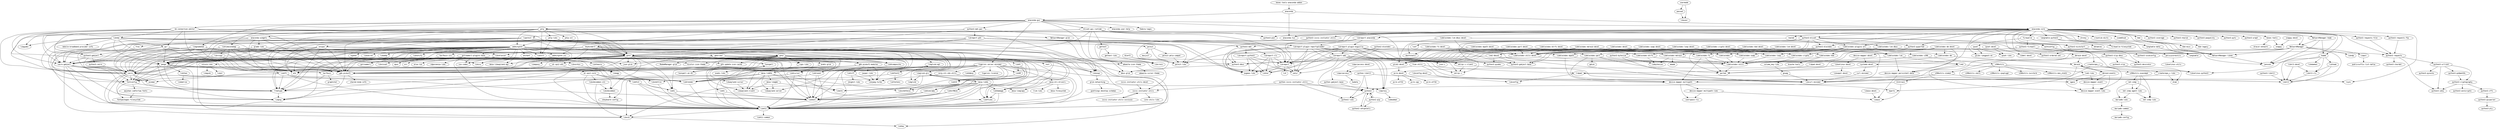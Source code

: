 strict digraph G {
node [fontname=monospace];
  "aajohan-comfortaa-fonts" -> "fontpackages-filesystem";
  "adwaita-icon-theme" -> "adwaita-cursor-theme";
  "anaconda" -> "anaconda-core";
  "anaconda" -> "anaconda-gui";
  "anaconda" -> "anaconda-tui";
  "anaconda-core" -> "anaconda-tui";
  "anaconda-core" -> "authconfig";
  "anaconda-core" -> "chrony";
  "anaconda-core" -> "cracklib-dicts";
  "anaconda-core" -> "createrepo_c";
  "anaconda-core" -> "firewalld";
  "anaconda-core" -> "glibc-langpack-en";
  "anaconda-core" -> "isomd5sum";
  "anaconda-core" -> "kbd";
  "anaconda-core" -> "kexec-tools";
  "anaconda-core" -> "langtable-data";
  "anaconda-core" -> "langtable-python3";
  "anaconda-core" -> "libblockdev-plugins-all";
  "anaconda-core" -> "libreport-anaconda";
  "anaconda-core" -> "libselinux-python3";
  "anaconda-core" -> "NetworkManager";
  "anaconda-core" -> "NetworkManager-libnm";
  "anaconda-core" -> "NetworkManager-team";
  "anaconda-core" -> "parted";
  "anaconda-core" -> "python3-blivet";
  "anaconda-core" -> "python3-blockdev";
  "anaconda-core" -> "python3-coverage";
  "anaconda-core" -> "python3-dbus";
  "anaconda-core" -> "python3-iscsi-initiator-utils";
  "anaconda-core" -> "python3-kickstart";
  "anaconda-core" -> "python3-meh";
  "anaconda-core" -> "python3-ntplib";
  "anaconda-core" -> "python3-ordered-set";
  "anaconda-core" -> "python3-pid";
  "anaconda-core" -> "python3-pwquality";
  "anaconda-core" -> "python3-pyparted";
  "anaconda-core" -> "python3-pytz";
  "anaconda-core" -> "python3-requests";
  "anaconda-core" -> "python3-requests-file";
  "anaconda-core" -> "python3-requests-ftp";
  "anaconda-core" -> "python3-wrapt";
  "anaconda-core" -> "realmd";
  "anaconda-core" -> "rsync";
  "anaconda-core" -> "teamd";
  "anaconda-gui" -> "adwaita-icon-theme";
  "anaconda-gui" -> "anaconda-core";
  "anaconda-gui" -> "anaconda-user-help";
  "anaconda-gui" -> "anaconda-widgets";
  "anaconda-gui" -> "blivet-gui-runtime";
  "anaconda-gui" -> "fedora-logos";
  "anaconda-gui" -> "keybinder3";
  "anaconda-gui" -> "libgnomekbd";
  "anaconda-gui" -> "libtimezonemap";
  "anaconda-gui" -> "libxklavier";
  "anaconda-gui" -> "nm-connection-editor";
  "anaconda-gui" -> "python3-gobject-base";
  "anaconda-gui" -> "python3-meh-gui";
  "anaconda-gui" -> "tigervnc-server-minimal";
  "anaconda-gui" -> "yelp";
  "anaconda-tui" -> "anaconda-core";
  "anaconda-widgets" -> "atk";
  "anaconda-widgets" -> "cairo";
  "anaconda-widgets" -> "cairo-gobject";
  "anaconda-widgets" -> "gdk-pixbuf2";
  "anaconda-widgets" -> "glade-libs";
  "anaconda-widgets" -> "gtk3";
  "anaconda-widgets" -> "libxklavier";
  "anaconda-widgets" -> "pango";
  "at-spi2-atk" -> "atk";
  "at-spi2-atk" -> "at-spi2-core";
  "at-spi2-core" -> "libX11";
  "at-spi2-core" -> "libXi";
  "at-spi2-core" -> "libxkbcommon";
  "at-spi2-core" -> "libxkbcommon-x11";
  "at-spi2-core" -> "libXtst";
  "authconfig" -> "policycoreutils";
  "authconfig" -> "python3-sssdconfig";
  "avahi-glib" -> "avahi-libs";
  "blivet-gui-runtime" -> "adwaita-icon-theme";
  "blivet-gui-runtime" -> "gettext";
  "blivet-gui-runtime" -> "gtk3";
  "blivet-gui-runtime" -> "libreport";
  "blivet-gui-runtime" -> "lxpolkit";
  "blivet-gui-runtime" -> "python3-blivet";
  "blivet-gui-runtime" -> "python3-gobject";
  "blivet-gui-runtime" -> "python3-pid";
  "blktrace" -> "libaio";
  "blktrace" -> "python2";
  "cairo" -> "fontconfig";
  "cairo" -> "freetype";
  "cairo-gobject" -> "cairo";
  "cairo-gobject" -> "fontconfig";
  "cairo-gobject" -> "freetype";
  "cairo-gobject" -> "libpng";
  "cairo-gobject" -> "libX11";
  "cairo-gobject" -> "libxcb";
  "cairo-gobject" -> "libXext";
  "cairo-gobject" -> "libXrender";
  "cairo-gobject" -> "pixman";
  "cairo" -> "libpng";
  "cairo" -> "libX11";
  "cairo" -> "libxcb";
  "cairo" -> "libXext";
  "cairo" -> "libXrender";
  "cairo" -> "pixman";
  "colord-libs" -> "lcms2";
  "colord-libs" -> "libgusb";
  "createrepo_c" -> "createrepo_c-libs";
  "createrepo_c" -> "drpm";
  "createrepo_c" -> "libcurl-minimal";
  "createrepo_c-libs" -> "drpm";
  "createrepo_c-libs" -> "libcurl-minimal";
  "cups-libs" -> "avahi-libs";
  "curl-minimal" -> "libcurl-minimal";
  "device-mapper-devel" -> "libselinux-devel";
  "device-mapper-devel" -> "systemd-devel";
  "device-mapper-event" -> "device-mapper-event-libs";
  "device-mapper-multipath" -> "device-mapper-multipath-libs";
  "device-mapper-multipath" -> "kpartx";
  "device-mapper-multipath-libs" -> "libaio";
  "device-mapper-multipath-libs" -> "userspace-rcu";
  "device-mapper-multipath" -> "userspace-rcu";
  "device-mapper-persistent-data" -> "libaio";
  "dmraid-devel" -> "dmraid";
  "dmraid-devel" -> "sgpio";
  "dmraid" -> "device-mapper-event-libs";
  "dmraid" -> "dmraid-events";
  "dmraid-events" -> "device-mapper-event";
  "dmraid-events" -> "device-mapper-event-libs";
  "dmraid-events" -> "dmraid";
  "dmraid-events" -> "sgpio";
  "dmraid" -> "kpartx";
  "enchant" -> "hunspell";
  "fcoe-utils" -> "device-mapper-multipath";
  "fcoe-utils" -> "libpciaccess";
  "fcoe-utils" -> "lldpad";
  "firewalld" -> "ebtables";
  "firewalld" -> "firewalld-filesystem";
  "firewalld" -> "ipset";
  "firewalld" -> "python3-firewall";
  "fontconfig" -> "aajohan-comfortaa-fonts";
  "fontconfig" -> "fontpackages-filesystem";
  "fontconfig" -> "freetype";
  "freetype" -> "libpng";
  "fros" -> "python3-gobject";
  "GConf2" -> "dbus-glib";
  "GConf2" -> "polkit-libs";
  "gcr" -> "atk";
  "gcr" -> "cairo";
  "gcr" -> "cairo-gobject";
  "gcr" -> "gdk-pixbuf2";
  "gcr" -> "gtk3";
  "gcr" -> "pango";
  "gdk-pixbuf2" -> "libpng";
  "gdk-pixbuf2-modules" -> "gdk-pixbuf2";
  "gdk-pixbuf2-modules" -> "jasper-libs";
  "gdk-pixbuf2-modules" -> "libjpeg-turbo";
  "gdk-pixbuf2-modules" -> "libpng";
  "gdk-pixbuf2-modules" -> "libtiff";
  "gdk-pixbuf2" -> "shared-mime-info";
  "geoclue2" -> "avahi-glib";
  "geoclue2" -> "avahi-libs";
  "geoclue2" -> "json-glib";
  "geoclue2" -> "libsoup";
  "geoclue2" -> "ModemManager-glib";
  "gettext" -> "gettext-libs";
  "gettext" -> "libcroco";
  "gettext-libs" -> "libcroco";
  "glade-libs" -> "cairo";
  "glade-libs" -> "gdk-pixbuf2";
  "glade-libs" -> "gtk3";
  "glade-libs" -> "pango";
  "glib2-devel" -> "pcre-devel";
  "glib-networking" -> "gsettings-desktop-schemas";
  "glib-networking" -> "libproxy";
  "gnupg" -> "libcurl-minimal";
  "gstreamer1-plugins-base" -> "alsa-lib";
  "gstreamer1-plugins-base" -> "cairo";
  "gstreamer1-plugins-base" -> "cdparanoia-libs";
  "gstreamer1-plugins-base" -> "gstreamer1";
  "gstreamer1-plugins-base" -> "iso-codes";
  "gstreamer1-plugins-base" -> "libogg";
  "gstreamer1-plugins-base" -> "libtheora";
  "gstreamer1-plugins-base" -> "libvisual";
  "gstreamer1-plugins-base" -> "libvorbis";
  "gstreamer1-plugins-base" -> "libX11";
  "gstreamer1-plugins-base" -> "libXext";
  "gstreamer1-plugins-base" -> "libXv";
  "gstreamer1-plugins-base" -> "opus";
  "gstreamer1-plugins-base" -> "orc";
  "gstreamer1-plugins-base" -> "pango";
  "gtk2" -> "atk";
  "gtk2" -> "cairo";
  "gtk2" -> "cups-libs";
  "gtk2" -> "fontconfig";
  "gtk2" -> "freetype";
  "gtk2" -> "gdk-pixbuf2";
  "gtk2" -> "gdk-pixbuf2-modules";
  "gtk2" -> "gtk-update-icon-cache";
  "gtk2" -> "hicolor-icon-theme";
  "gtk2" -> "libX11";
  "gtk2" -> "libXcomposite";
  "gtk2" -> "libXcursor";
  "gtk2" -> "libXdamage";
  "gtk2" -> "libXext";
  "gtk2" -> "libXfixes";
  "gtk2" -> "libXi";
  "gtk2" -> "libXinerama";
  "gtk2" -> "libXrandr";
  "gtk2" -> "libXrender";
  "gtk2" -> "pango";
  "gtk3" -> "adwaita-icon-theme";
  "gtk3" -> "atk";
  "gtk3" -> "at-spi2-atk";
  "gtk3" -> "cairo";
  "gtk3" -> "cairo-gobject";
  "gtk3" -> "colord-libs";
  "gtk3" -> "cups-libs";
  "gtk3" -> "fontconfig";
  "gtk3" -> "freetype";
  "gtk3" -> "gdk-pixbuf2";
  "gtk3" -> "gdk-pixbuf2-modules";
  "gtk3" -> "gtk-update-icon-cache";
  "gtk3" -> "hicolor-icon-theme";
  "gtk3" -> "json-glib";
  "gtk3" -> "libepoxy";
  "gtk3" -> "libwayland-client";
  "gtk3" -> "libwayland-cursor";
  "gtk3" -> "libX11";
  "gtk3" -> "libXcomposite";
  "gtk3" -> "libXcursor";
  "gtk3" -> "libXdamage";
  "gtk3" -> "libXext";
  "gtk3" -> "libXfixes";
  "gtk3" -> "libXi";
  "gtk3" -> "libXinerama";
  "gtk3" -> "libxkbcommon";
  "gtk3" -> "libXrandr";
  "gtk3" -> "mesa-libwayland-egl";
  "gtk3" -> "pango";
  "gtk3" -> "rest";
  "gtk-update-icon-cache" -> "gdk-pixbuf2";
  "harfbuzz" -> "freetype";
  "harfbuzz" -> "graphite2";
  "harfbuzz-icu" -> "harfbuzz";
  "harfbuzz-icu" -> "libicu";
  "hunspell-en-US" -> "hunspell";
  "hunspell" -> "hunspell-en-US";
  "ipset-devel" -> "ipset-libs";
  "ipset-devel" -> "libmnl-devel";
  "ipset" -> "glibc-langpack-en";
  "ipset" -> "ipset-libs";
  "iscsi-initiator-utils-devel" -> "iscsi-initiator-utils";
  "iscsi-initiator-utils" -> "iscsi-initiator-utils-iscsiuio";
  "iscsi-initiator-utils-iscsiuio" -> "iscsi-initiator-utils";
  "iscsi-initiator-utils" -> "isns-utils-libs";
  "jasper-libs" -> "libjpeg-turbo";
  "kbd" -> "kbd-legacy";
  "kbd" -> "kbd-misc";
  "kexec-tools-anaconda-addon" -> "anaconda";
  "kexec-tools" -> "dracut-network";
  "kexec-tools" -> "snappy";
  "keybinder3" -> "atk";
  "keybinder3" -> "cairo";
  "keybinder3" -> "cairo-gobject";
  "keybinder3" -> "gdk-pixbuf2";
  "keybinder3" -> "gtk3";
  "keybinder3" -> "libX11";
  "keybinder3" -> "libXext";
  "keybinder3" -> "libXrender";
  "keybinder3" -> "pango";
  "langtable-data" -> "langtable";
  "langtable-python3" -> "langtable";
  "langtable-python3" -> "langtable-data";
  "libaio-devel" -> "libaio";
  "libblockdev-btrfs-devel" -> "glib2-devel";
  "libblockdev-btrfs-devel" -> "libblockdev-btrfs";
  "libblockdev-btrfs-devel" -> "libblockdev-utils-devel";
  "libblockdev-btrfs" -> "libblockdev-utils";
  "libblockdev-btrfs" -> "libbytesize";
  "libblockdev-crypto-devel" -> "glib2-devel";
  "libblockdev-crypto-devel" -> "libblockdev-crypto";
  "libblockdev-crypto" -> "libblockdev-utils";
  "libblockdev-crypto" -> "volume_key-libs";
  "libblockdev-devel" -> "glib2-devel";
  "libblockdev-devel" -> "libblockdev";
  "libblockdev-dm-devel" -> "device-mapper-devel";
  "libblockdev-dm-devel" -> "dmraid-devel";
  "libblockdev-dm-devel" -> "glib2-devel";
  "libblockdev-dm-devel" -> "libblockdev-dm";
  "libblockdev-dm-devel" -> "libblockdev-utils-devel";
  "libblockdev-dm-devel" -> "systemd-devel";
  "libblockdev-dm" -> "dmraid";
  "libblockdev-dm" -> "libblockdev-utils";
  "libblockdev-fs-devel" -> "dosfstools";
  "libblockdev-fs-devel" -> "glib2-devel";
  "libblockdev-fs-devel" -> "libblockdev-fs";
  "libblockdev-fs-devel" -> "libblockdev-utils-devel";
  "libblockdev-fs" -> "device-mapper-multipath";
  "libblockdev-fs" -> "libblockdev-utils";
  "libblockdev-fs" -> "parted";
  "libblockdev-kbd" -> "bcache-tools";
  "libblockdev-kbd-devel" -> "glib2-devel";
  "libblockdev-kbd-devel" -> "libblockdev-kbd";
  "libblockdev-kbd-devel" -> "libblockdev-utils-devel";
  "libblockdev-kbd" -> "libblockdev-utils";
  "libblockdev" -> "libblockdev-utils";
  "libblockdev-loop-devel" -> "glib2-devel";
  "libblockdev-loop-devel" -> "libblockdev-loop";
  "libblockdev-loop-devel" -> "libblockdev-utils-devel";
  "libblockdev-loop" -> "libblockdev-utils";
  "libblockdev-lvm-dbus-devel" -> "glib2-devel";
  "libblockdev-lvm-dbus-devel" -> "libblockdev-lvm-dbus";
  "libblockdev-lvm-dbus-devel" -> "libblockdev-utils-devel";
  "libblockdev-lvm-dbus" -> "device-mapper-persistent-data";
  "libblockdev-lvm-dbus" -> "libblockdev-utils";
  "libblockdev-lvm-dbus" -> "lvm2-dbusd";
  "libblockdev-lvm-devel" -> "glib2-devel";
  "libblockdev-lvm-devel" -> "libblockdev-lvm";
  "libblockdev-lvm-devel" -> "libblockdev-utils-devel";
  "libblockdev-lvm" -> "device-mapper-persistent-data";
  "libblockdev-lvm" -> "libblockdev-utils";
  "libblockdev-lvm" -> "lvm2";
  "libblockdev-mdraid-devel" -> "glib2-devel";
  "libblockdev-mdraid-devel" -> "libblockdev-mdraid";
  "libblockdev-mdraid-devel" -> "libblockdev-utils-devel";
  "libblockdev-mdraid" -> "libblockdev-utils";
  "libblockdev-mdraid" -> "libbytesize";
  "libblockdev-mdraid" -> "mdadm";
  "libblockdev-mpath-devel" -> "glib2-devel";
  "libblockdev-mpath-devel" -> "libblockdev-mpath";
  "libblockdev-mpath-devel" -> "libblockdev-utils-devel";
  "libblockdev-mpath" -> "device-mapper-multipath";
  "libblockdev-mpath" -> "libblockdev-utils";
  "libblockdev-part-devel" -> "glib2-devel";
  "libblockdev-part-devel" -> "libblockdev-part";
  "libblockdev-part-devel" -> "libblockdev-utils-devel";
  "libblockdev-part" -> "device-mapper-multipath";
  "libblockdev-part" -> "gdisk";
  "libblockdev-part" -> "libblockdev-utils";
  "libblockdev-part" -> "parted";
  "libblockdev-plugins-all" -> "libblockdev";
  "libblockdev-plugins-all" -> "libblockdev-btrfs";
  "libblockdev-plugins-all" -> "libblockdev-crypto";
  "libblockdev-plugins-all" -> "libblockdev-dm";
  "libblockdev-plugins-all" -> "libblockdev-fs";
  "libblockdev-plugins-all" -> "libblockdev-kbd";
  "libblockdev-plugins-all" -> "libblockdev-loop";
  "libblockdev-plugins-all" -> "libblockdev-lvm";
  "libblockdev-plugins-all" -> "libblockdev-mdraid";
  "libblockdev-plugins-all" -> "libblockdev-mpath";
  "libblockdev-plugins-all" -> "libblockdev-part";
  "libblockdev-plugins-all" -> "libblockdev-s390";
  "libblockdev-plugins-all" -> "libblockdev-swap";
  "libblockdev-s390" -> "libblockdev-utils";
  "libblockdev-s390" -> "s390utils";
  "libblockdev-swap-devel" -> "glib2-devel";
  "libblockdev-swap-devel" -> "libblockdev-swap";
  "libblockdev-swap-devel" -> "libblockdev-utils-devel";
  "libblockdev-swap" -> "libblockdev-utils";
  "libblockdev-utils-devel" -> "glib2-devel";
  "libblockdev-utils-devel" -> "libblockdev-utils";
  "libblockdev-utils" -> "parted";
  "libconfig-devel" -> "libconfig";
  "libglvnd-egl" -> "libglvnd";
  "libglvnd-egl" -> "mesa-libEGL";
  "libglvnd-glx" -> "libglvnd";
  "libglvnd-glx" -> "libX11";
  "libglvnd-glx" -> "libXext";
  "libglvnd-glx" -> "mesa-libGL";
  "libgnomekbd" -> "atk";
  "libgnomekbd" -> "cairo";
  "libgnomekbd" -> "cairo-gobject";
  "libgnomekbd" -> "gdk-pixbuf2";
  "libgnomekbd" -> "gtk3";
  "libgnomekbd" -> "libX11";
  "libgnomekbd" -> "libxklavier";
  "libgnomekbd" -> "pango";
  "libnl3-cli" -> "libnl3";
  "libnl3-devel" -> "libnl3";
  "libnl3-devel" -> "libnl3-cli";
  "libnma" -> "atk";
  "libnma" -> "cairo";
  "libnma" -> "cairo-gobject";
  "libnma" -> "gcr";
  "libnma" -> "gdk-pixbuf2";
  "libnma" -> "gtk3";
  "libnma" -> "libgudev";
  "libnma" -> "mobile-broadband-provider-info";
  "libnma" -> "NetworkManager-libnm";
  "libnma" -> "pango";
  "libnotify" -> "gdk-pixbuf2";
  "libpciaccess-devel" -> "libpciaccess";
  "libpciaccess" -> "hwdata";
  "libproxy" -> "libmodman";
  "libpsl" -> "publicsuffix-list-dafsa";
  "libreport-anaconda" -> "libreport";
  "libreport-anaconda" -> "libreport-plugin-bugzilla";
  "libreport-anaconda" -> "libreport-plugin-reportuploader";
  "libreport" -> "augeas-libs";
  "libreport-cli" -> "augeas-libs";
  "libreport-cli" -> "libreport";
  "libreport-cli" -> "libtar";
  "libreport-cli" -> "satyr";
  "libreport-gtk" -> "atk";
  "libreport-gtk" -> "augeas-libs";
  "libreport-gtk" -> "cairo";
  "libreport-gtk" -> "cairo-gobject";
  "libreport-gtk" -> "fros";
  "libreport-gtk" -> "gdk-pixbuf2";
  "libreport-gtk" -> "gtk3";
  "libreport-gtk" -> "libreport";
  "libreport-gtk" -> "libreport-plugin-reportuploader";
  "libreport-gtk" -> "libtar";
  "libreport-gtk" -> "pango";
  "libreport-gtk" -> "satyr";
  "libreport" -> "libtar";
  "libreport" -> "lz4";
  "libreport-plugin-bugzilla" -> "augeas-libs";
  "libreport-plugin-bugzilla" -> "json-c";
  "libreport-plugin-bugzilla" -> "libcurl-minimal";
  "libreport-plugin-bugzilla" -> "libproxy";
  "libreport-plugin-bugzilla" -> "libreport";
  "libreport-plugin-bugzilla" -> "libreport-web";
  "libreport-plugin-bugzilla" -> "libtar";
  "libreport-plugin-bugzilla" -> "satyr";
  "libreport-plugin-bugzilla" -> "xmlrpc-c";
  "libreport-plugin-bugzilla" -> "xmlrpc-c-client";
  "libreport-plugin-reportuploader" -> "augeas-libs";
  "libreport-plugin-reportuploader" -> "json-c";
  "libreport-plugin-reportuploader" -> "libcurl-minimal";
  "libreport-plugin-reportuploader" -> "libproxy";
  "libreport-plugin-reportuploader" -> "libreport";
  "libreport-plugin-reportuploader" -> "libreport-web";
  "libreport-plugin-reportuploader" -> "libtar";
  "libreport-plugin-reportuploader" -> "satyr";
  "libreport-plugin-reportuploader" -> "xmlrpc-c";
  "libreport-plugin-reportuploader" -> "xmlrpc-c-client";
  "libreport-python3" -> "augeas-libs";
  "libreport-python3" -> "libreport";
  "libreport-python3" -> "libtar";
  "libreport-python3" -> "satyr";
  "libreport" -> "satyr";
  "libreport-web" -> "augeas-libs";
  "libreport-web" -> "json-c";
  "libreport-web" -> "libcurl-minimal";
  "libreport-web" -> "libproxy";
  "libreport-web" -> "libreport";
  "libreport-web" -> "libtar";
  "libreport-web" -> "satyr";
  "libreport-web" -> "xmlrpc-c";
  "libreport-web" -> "xmlrpc-c-client";
  "librsvg2" -> "cairo";
  "librsvg2" -> "gdk-pixbuf2";
  "librsvg2" -> "libcroco";
  "librsvg2" -> "libpng";
  "librsvg2" -> "pango";
  "libselinux-devel" -> "libsepol-devel";
  "libselinux-devel" -> "pcre-devel";
  "libSM" -> "libICE";
  "libsoup" -> "glib-networking";
  "libteam" -> "libnl3";
  "libteam" -> "libnl3-cli";
  "libthai" -> "libdatrie";
  "libtheora" -> "libogg";
  "libtiff" -> "jbigkit-libs";
  "libtiff" -> "libjpeg-turbo";
  "libtimezonemap" -> "atk";
  "libtimezonemap" -> "cairo";
  "libtimezonemap" -> "cairo-gobject";
  "libtimezonemap" -> "gdk-pixbuf2";
  "libtimezonemap" -> "gtk3";
  "libtimezonemap" -> "json-glib";
  "libtimezonemap" -> "librsvg2";
  "libtimezonemap" -> "libsoup";
  "libtimezonemap" -> "pango";
  "libvorbis" -> "libogg";
  "libwayland-cursor" -> "libwayland-client";
  "libX11" -> "libX11-common";
  "libX11" -> "libxcb";
  "libxcb" -> "libXau";
  "libXcomposite" -> "libX11";
  "libXcursor" -> "libX11";
  "libXcursor" -> "libXfixes";
  "libXcursor" -> "libXrender";
  "libXdamage" -> "libX11";
  "libXdamage" -> "libXfixes";
  "libXext" -> "libX11";
  "libXfixes" -> "libX11";
  "libXfont2" -> "freetype";
  "libXfont2" -> "libfontenc";
  "libXft" -> "fontconfig";
  "libXft" -> "freetype";
  "libXft" -> "libX11";
  "libXft" -> "libXrender";
  "libXi" -> "libX11";
  "libXi" -> "libXext";
  "libXinerama" -> "libX11";
  "libXinerama" -> "libXext";
  "libxkbcommon-x11" -> "libxcb";
  "libxkbcommon-x11" -> "libxkbcommon";
  "libxkbcommon" -> "xkeyboard-config";
  "libxkbfile" -> "libX11";
  "libxklavier" -> "iso-codes";
  "libxklavier" -> "libX11";
  "libxklavier" -> "libXi";
  "libxklavier" -> "libxkbfile";
  "libXrandr" -> "libX11";
  "libXrandr" -> "libXext";
  "libXrandr" -> "libXrender";
  "libXrender" -> "libX11";
  "libXt" -> "libICE";
  "libXt" -> "libSM";
  "libXt" -> "libX11";
  "libXtst" -> "libX11";
  "libXtst" -> "libXext";
  "libXtst" -> "libXi";
  "libXv" -> "libX11";
  "libXv" -> "libXext";
  "libXxf86vm" -> "libX11";
  "libXxf86vm" -> "libXext";
  "lldpad-devel" -> "lldpad";
  "lldpad" -> "libconfig";
  "lldpad" -> "libnl3";
  "lvm2-dbusd" -> "lvm2";
  "lvm2-dbusd" -> "python3-dbus";
  "lvm2-dbusd" -> "python3-gobject-base";
  "lvm2-dbusd" -> "python3-pyudev";
  "lvm2" -> "device-mapper-event-libs";
  "lvm2" -> "device-mapper-persistent-data";
  "lvm2-libs" -> "device-mapper-event";
  "lvm2-libs" -> "device-mapper-event-libs";
  "lvm2" -> "lvm2-libs";
  "lxpolkit" -> "atk";
  "lxpolkit" -> "cairo";
  "lxpolkit" -> "fontconfig";
  "lxpolkit" -> "freetype";
  "lxpolkit" -> "gdk-pixbuf2";
  "lxpolkit" -> "gtk2";
  "lxpolkit" -> "libX11";
  "lxpolkit" -> "pango";
  "lxpolkit" -> "polkit";
  "lxpolkit" -> "polkit-libs";
  "lxpolkit" -> "unique";
  "mariadb-common" -> "mariadb-config";
  "mariadb-libs" -> "mariadb-common";
  "mesa-dri-drivers" -> "libdrm";
  "mesa-dri-drivers" -> "llvm-libs";
  "mesa-dri-drivers" -> "mesa-filesystem";
  "mesa-dri-drivers" -> "mesa-libglapi";
  "mesa-libEGL" -> "libdrm";
  "mesa-libEGL" -> "libglvnd-egl";
  "mesa-libEGL" -> "libwayland-client";
  "mesa-libEGL" -> "libwayland-server";
  "mesa-libEGL" -> "libX11";
  "mesa-libEGL" -> "libxcb";
  "mesa-libEGL" -> "libxshmfence";
  "mesa-libEGL" -> "mesa-libgbm";
  "mesa-libgbm" -> "libdrm";
  "mesa-libgbm" -> "libwayland-client";
  "mesa-libgbm" -> "libwayland-server";
  "mesa-libGL" -> "libdrm";
  "mesa-libGL" -> "libglvnd-glx";
  "mesa-libGL" -> "libX11";
  "mesa-libGL" -> "libxcb";
  "mesa-libGL" -> "libXdamage";
  "mesa-libGL" -> "libXext";
  "mesa-libGL" -> "libXfixes";
  "mesa-libGL" -> "libxshmfence";
  "mesa-libGL" -> "libXxf86vm";
  "mesa-libGL" -> "mesa-libglapi";
  "net-snmp-agent-libs" -> "mariadb-libs";
  "net-snmp-agent-libs" -> "net-snmp-libs";
  "net-snmp" -> "mariadb-libs";
  "net-snmp" -> "net-snmp-agent-libs";
  "net-snmp" -> "net-snmp-libs";
  "NetworkManager-glib" -> "dbus-glib";
  "NetworkManager" -> "jansson";
  "NetworkManager" -> "libcurl-minimal";
  "NetworkManager" -> "libndp";
  "NetworkManager" -> "libnl3";
  "NetworkManager-libnm" -> "jansson";
  "NetworkManager" -> "libpsl";
  "NetworkManager" -> "NetworkManager-libnm";
  "NetworkManager" -> "polkit-libs";
  "NetworkManager-team" -> "jansson";
  "NetworkManager-team" -> "NetworkManager";
  "NetworkManager-team" -> "teamd";
  "nm-connection-editor" -> "atk";
  "nm-connection-editor" -> "cairo";
  "nm-connection-editor" -> "cairo-gobject";
  "nm-connection-editor" -> "gcr";
  "nm-connection-editor" -> "gdk-pixbuf2";
  "nm-connection-editor" -> "gtk3";
  "nm-connection-editor" -> "jansson";
  "nm-connection-editor" -> "libgudev";
  "nm-connection-editor" -> "libnma";
  "nm-connection-editor" -> "NetworkManager-glib";
  "nm-connection-editor" -> "NetworkManager-libnm";
  "nm-connection-editor" -> "pango";
  "pango" -> "cairo";
  "pango" -> "fontconfig";
  "pango" -> "freetype";
  "pango" -> "harfbuzz";
  "pango" -> "libthai";
  "pango" -> "libX11";
  "pango" -> "libXft";
  "pango" -> "libXrender";
  "passwd" -> "libuser";
  "pcre-devel" -> "pcre-cpp";
  "pcre-devel" -> "pcre-utf16";
  "pcre-devel" -> "pcre-utf32";
  "policycoreutils" -> "libselinux-utils";
  "polkit" -> "mozjs17";
  "polkit-pkla-compat" -> "polkit-libs";
  "polkit" -> "polkit-libs";
  "polkit" -> "polkit-pkla-compat";
  "python2-blockdev" -> "libblockdev";
  "python2-blockdev" -> "python2";
  "python2-blockdev" -> "python-gobject-base";
  "python2-pip" -> "python2";
  "python2-pip" -> "python2-setuptools";
  "python2" -> "python2-libs";
  "python2" -> "python2-pip";
  "python2" -> "python2-setuptools";
  "python2-setuptools" -> "python2";
  "python3-blivet" -> "dosfstools";
  "python3-blivet" -> "libblockdev-plugins-all";
  "python3-blivet" -> "libselinux-python3";
  "python3-blivet" -> "lsof";
  "python3-blivet" -> "parted";
  "python3-blivet" -> "python3-blockdev";
  "python3-blivet" -> "python3-bytesize";
  "python3-blivet" -> "python3-gobject-base";
  "python3-blivet" -> "python3-kickstart";
  "python3-blivet" -> "python3-pyparted";
  "python3-blivet" -> "python3-pyudev";
  "python3-blockdev" -> "libblockdev";
  "python3-blockdev" -> "python3-gobject-base";
  "python3-bytesize" -> "libbytesize";
  "python3-bytesize" -> "libcurl-minimal";
  "python3-cairo" -> "cairo";
  "python3-cffi" -> "python3-pycparser";
  "python3-cryptography" -> "python3-asn1crypto";
  "python3-cryptography" -> "python3-cffi";
  "python3-cryptography" -> "python3-idna";
  "python3-dbus" -> "dbus-glib";
  "python3-firewall" -> "python3-dbus";
  "python3-firewall" -> "python3-decorator";
  "python3-firewall" -> "python3-gobject-base";
  "python3-firewall" -> "python3-slip-dbus";
  "python3-gobject" -> "cairo";
  "python3-gobject" -> "cairo-gobject";
  "python3-gobject" -> "python3-cairo";
  "python3-gobject" -> "python3-gobject-base";
  "python3-iscsi-initiator-utils" -> "iscsi-initiator-utils";
  "python3-kickstart" -> "python3-ordered-set";
  "python3-kickstart" -> "python3-requests";
  "python3-libnl3" -> "libnl3";
  "python3-meh-gui" -> "gtk3";
  "python3-meh-gui" -> "libreport-gtk";
  "python3-meh-gui" -> "python3-gobject";
  "python3-meh-gui" -> "python3-meh";
  "python3-meh" -> "libreport-cli";
  "python3-meh" -> "libreport-python3";
  "python3-meh" -> "python3-dbus";
  "python3-pycparser" -> "python3-ply";
  "python3-pyOpenSSL" -> "python3-cryptography";
  "python3-pyparted" -> "parted";
  "python3-requests-file" -> "python3-requests";
  "python3-requests-ftp" -> "python3-requests";
  "python3-requests" -> "python3-chardet";
  "python3-requests" -> "python3-idna";
  "python3-requests" -> "python3-urllib3";
  "python3-slip-dbus" -> "python3-dbus";
  "python3-slip-dbus" -> "python3-decorator";
  "python3-slip-dbus" -> "python3-slip";
  "python3-slip" -> "libselinux-python3";
  "python3-urllib3" -> "python3-cryptography";
  "python3-urllib3" -> "python3-idna";
  "python3-urllib3" -> "python3-pyOpenSSL";
  "python3-urllib3" -> "python3-pysocks";
  "python-gobject-base" -> "python2";
  "python-iscsi-initiator-utils" -> "iscsi-initiator-utils";
  "python-iscsi-initiator-utils" -> "python2";
  "python-iscsi-initiator-utils" -> "python2-libs";
  "python-libnl3" -> "libnl3";
  "python-libnl3" -> "python2";
  "python-libnl3" -> "python2-libs";
  "realmd" -> "authconfig";
  "realmd" -> "polkit-libs";
  "rest" -> "libsoup";
  "s390utils-osasnmpd" -> "net-snmp";
  "s390utils-osasnmpd" -> "net-snmp-agent-libs";
  "s390utils-osasnmpd" -> "net-snmp-libs";
  "s390utils" -> "s390utils-cmsfs";
  "s390utils" -> "s390utils-cpuplugd";
  "s390utils" -> "s390utils-iucvterm";
  "s390utils" -> "s390utils-mon_statd";
  "s390utils" -> "s390utils-osasnmpd";
  "s390utils" -> "s390utils-ziomon";
  "s390utils-ziomon" -> "blktrace";
  "s390utils-ziomon" -> "device-mapper-multipath";
  "s390utils-ziomon" -> "rsync";
  "snappy-devel" -> "snappy";
  "systemd-devel" -> "curl-minimal";
  "teamd" -> "jansson";
  "teamd" -> "libdaemon";
  "teamd" -> "libnl3";
  "teamd" -> "libnl3-cli";
  "teamd" -> "libteam";
  "tigervnc-server-minimal" -> "libglvnd-glx";
  "tigervnc-server-minimal" -> "libICE";
  "tigervnc-server-minimal" -> "libjpeg-turbo";
  "tigervnc-server-minimal" -> "libSM";
  "tigervnc-server-minimal" -> "libX11";
  "tigervnc-server-minimal" -> "libXau";
  "tigervnc-server-minimal" -> "libXdmcp";
  "tigervnc-server-minimal" -> "libXext";
  "tigervnc-server-minimal" -> "libXfont2";
  "tigervnc-server-minimal" -> "libxshmfence";
  "tigervnc-server-minimal" -> "mesa-dri-drivers";
  "tigervnc-server-minimal" -> "pixman";
  "tigervnc-server-minimal" -> "tigervnc-license";
  "tigervnc-server-minimal" -> "xkeyboard-config";
  "tigervnc-server-minimal" -> "xorg-x11-xkb-utils";
  "unique" -> "atk";
  "unique" -> "cairo";
  "unique" -> "dbus-glib";
  "unique" -> "fontconfig";
  "unique" -> "freetype";
  "unique" -> "gdk-pixbuf2";
  "unique" -> "gtk2";
  "unique" -> "libX11";
  "unique" -> "pango";
  "usermode" -> "libuser";
  "usermode" -> "passwd";
  "volume_key-libs" -> "gnupg";
  "webkitgtk4" -> "atk";
  "webkitgtk4" -> "cairo";
  "webkitgtk4" -> "cairo-gobject";
  "webkitgtk4" -> "enchant";
  "webkitgtk4" -> "fontconfig";
  "webkitgtk4" -> "freetype";
  "webkitgtk4" -> "gdk-pixbuf2";
  "webkitgtk4" -> "geoclue2";
  "webkitgtk4" -> "gstreamer1";
  "webkitgtk4" -> "gstreamer1-plugins-base";
  "webkitgtk4" -> "gtk3";
  "webkitgtk4" -> "harfbuzz";
  "webkitgtk4" -> "harfbuzz-icu";
  "webkitgtk4" -> "hyphen";
  "webkitgtk4-jsc" -> "libicu";
  "webkitgtk4" -> "libglvnd-egl";
  "webkitgtk4" -> "libglvnd-glx";
  "webkitgtk4" -> "libicu";
  "webkitgtk4" -> "libjpeg-turbo";
  "webkitgtk4" -> "libnotify";
  "webkitgtk4" -> "libpng";
  "webkitgtk4" -> "libsecret";
  "webkitgtk4" -> "libsoup";
  "webkitgtk4" -> "libwayland-client";
  "webkitgtk4" -> "libwayland-server";
  "webkitgtk4" -> "libwebp";
  "webkitgtk4" -> "libX11";
  "webkitgtk4" -> "libXcomposite";
  "webkitgtk4" -> "libXdamage";
  "webkitgtk4" -> "libXrender";
  "webkitgtk4" -> "libxslt";
  "webkitgtk4" -> "libXt";
  "webkitgtk4" -> "mesa-libwayland-egl";
  "webkitgtk4" -> "pango";
  "webkitgtk4" -> "webkitgtk4-jsc";
  "xmlrpc-c-client" -> "libcurl-minimal";
  "xmlrpc-c-client" -> "xmlrpc-c";
  "xorg-x11-xkb-utils" -> "libX11";
  "xorg-x11-xkb-utils" -> "libxkbfile";
  "yelp" -> "atk";
  "yelp" -> "cairo";
  "yelp" -> "cairo-gobject";
  "yelp" -> "gdk-pixbuf2";
  "yelp" -> "gtk3";
  "yelp-libs" -> "gtk3";
  "yelp-libs" -> "libsoup";
  "yelp-libs" -> "libxslt";
  "yelp" -> "libsoup";
  "yelp-libs" -> "webkitgtk4";
  "yelp" -> "libxslt";
  "yelp" -> "pango";
  "yelp" -> "webkitgtk4";
  "yelp" -> "webkitgtk4-jsc";
  "yelp" -> "yelp-libs";
  "yelp" -> "yelp-xsl";
}
